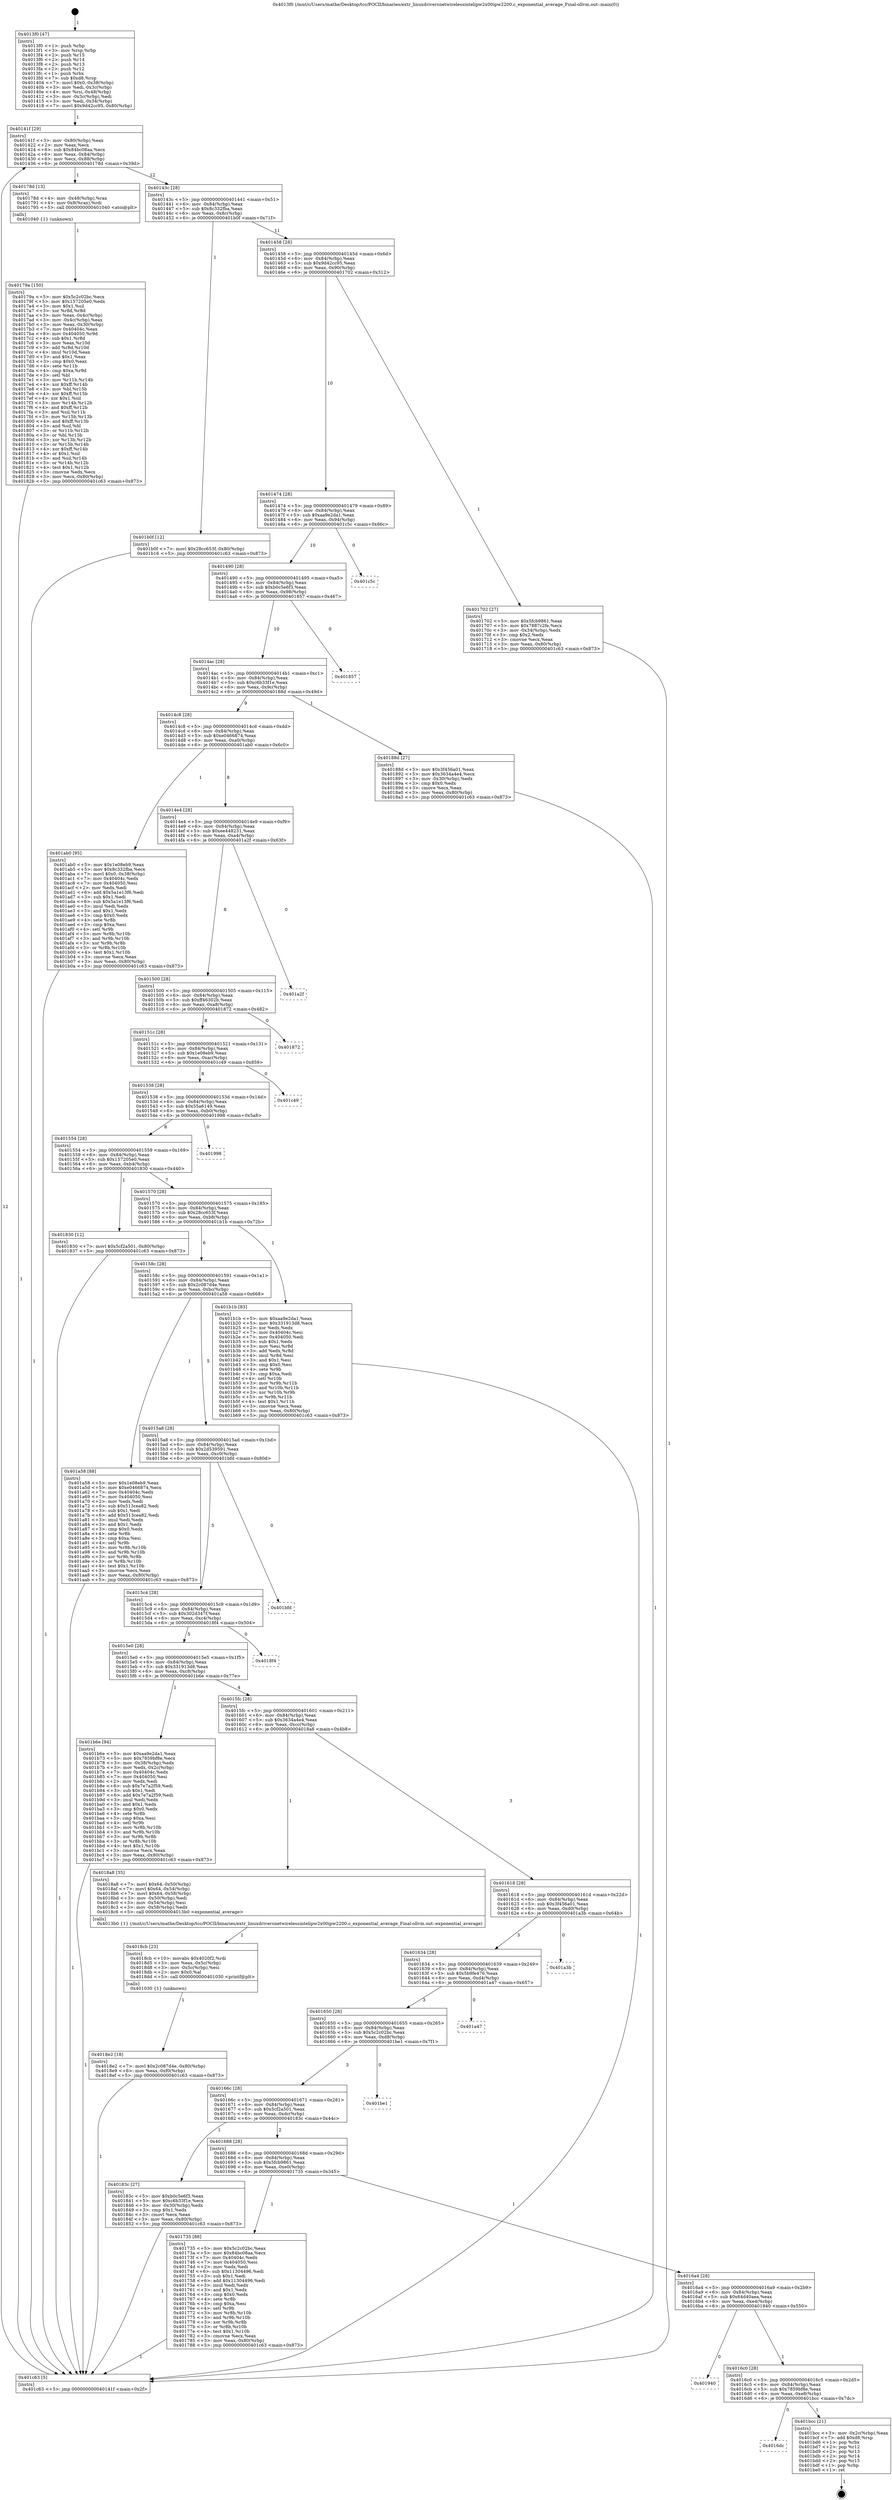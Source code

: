 digraph "0x4013f0" {
  label = "0x4013f0 (/mnt/c/Users/mathe/Desktop/tcc/POCII/binaries/extr_linuxdriversnetwirelessintelipw2x00ipw2200.c_exponential_average_Final-ollvm.out::main(0))"
  labelloc = "t"
  node[shape=record]

  Entry [label="",width=0.3,height=0.3,shape=circle,fillcolor=black,style=filled]
  "0x40141f" [label="{
     0x40141f [29]\l
     | [instrs]\l
     &nbsp;&nbsp;0x40141f \<+3\>: mov -0x80(%rbp),%eax\l
     &nbsp;&nbsp;0x401422 \<+2\>: mov %eax,%ecx\l
     &nbsp;&nbsp;0x401424 \<+6\>: sub $0x84bc08aa,%ecx\l
     &nbsp;&nbsp;0x40142a \<+6\>: mov %eax,-0x84(%rbp)\l
     &nbsp;&nbsp;0x401430 \<+6\>: mov %ecx,-0x88(%rbp)\l
     &nbsp;&nbsp;0x401436 \<+6\>: je 000000000040178d \<main+0x39d\>\l
  }"]
  "0x40178d" [label="{
     0x40178d [13]\l
     | [instrs]\l
     &nbsp;&nbsp;0x40178d \<+4\>: mov -0x48(%rbp),%rax\l
     &nbsp;&nbsp;0x401791 \<+4\>: mov 0x8(%rax),%rdi\l
     &nbsp;&nbsp;0x401795 \<+5\>: call 0000000000401040 \<atoi@plt\>\l
     | [calls]\l
     &nbsp;&nbsp;0x401040 \{1\} (unknown)\l
  }"]
  "0x40143c" [label="{
     0x40143c [28]\l
     | [instrs]\l
     &nbsp;&nbsp;0x40143c \<+5\>: jmp 0000000000401441 \<main+0x51\>\l
     &nbsp;&nbsp;0x401441 \<+6\>: mov -0x84(%rbp),%eax\l
     &nbsp;&nbsp;0x401447 \<+5\>: sub $0x8c332fba,%eax\l
     &nbsp;&nbsp;0x40144c \<+6\>: mov %eax,-0x8c(%rbp)\l
     &nbsp;&nbsp;0x401452 \<+6\>: je 0000000000401b0f \<main+0x71f\>\l
  }"]
  Exit [label="",width=0.3,height=0.3,shape=circle,fillcolor=black,style=filled,peripheries=2]
  "0x401b0f" [label="{
     0x401b0f [12]\l
     | [instrs]\l
     &nbsp;&nbsp;0x401b0f \<+7\>: movl $0x28cc653f,-0x80(%rbp)\l
     &nbsp;&nbsp;0x401b16 \<+5\>: jmp 0000000000401c63 \<main+0x873\>\l
  }"]
  "0x401458" [label="{
     0x401458 [28]\l
     | [instrs]\l
     &nbsp;&nbsp;0x401458 \<+5\>: jmp 000000000040145d \<main+0x6d\>\l
     &nbsp;&nbsp;0x40145d \<+6\>: mov -0x84(%rbp),%eax\l
     &nbsp;&nbsp;0x401463 \<+5\>: sub $0x9d42cc95,%eax\l
     &nbsp;&nbsp;0x401468 \<+6\>: mov %eax,-0x90(%rbp)\l
     &nbsp;&nbsp;0x40146e \<+6\>: je 0000000000401702 \<main+0x312\>\l
  }"]
  "0x4016dc" [label="{
     0x4016dc\l
  }", style=dashed]
  "0x401702" [label="{
     0x401702 [27]\l
     | [instrs]\l
     &nbsp;&nbsp;0x401702 \<+5\>: mov $0x5fcb9861,%eax\l
     &nbsp;&nbsp;0x401707 \<+5\>: mov $0x7887c2fe,%ecx\l
     &nbsp;&nbsp;0x40170c \<+3\>: mov -0x34(%rbp),%edx\l
     &nbsp;&nbsp;0x40170f \<+3\>: cmp $0x2,%edx\l
     &nbsp;&nbsp;0x401712 \<+3\>: cmovne %ecx,%eax\l
     &nbsp;&nbsp;0x401715 \<+3\>: mov %eax,-0x80(%rbp)\l
     &nbsp;&nbsp;0x401718 \<+5\>: jmp 0000000000401c63 \<main+0x873\>\l
  }"]
  "0x401474" [label="{
     0x401474 [28]\l
     | [instrs]\l
     &nbsp;&nbsp;0x401474 \<+5\>: jmp 0000000000401479 \<main+0x89\>\l
     &nbsp;&nbsp;0x401479 \<+6\>: mov -0x84(%rbp),%eax\l
     &nbsp;&nbsp;0x40147f \<+5\>: sub $0xaa9e2da1,%eax\l
     &nbsp;&nbsp;0x401484 \<+6\>: mov %eax,-0x94(%rbp)\l
     &nbsp;&nbsp;0x40148a \<+6\>: je 0000000000401c5c \<main+0x86c\>\l
  }"]
  "0x401c63" [label="{
     0x401c63 [5]\l
     | [instrs]\l
     &nbsp;&nbsp;0x401c63 \<+5\>: jmp 000000000040141f \<main+0x2f\>\l
  }"]
  "0x4013f0" [label="{
     0x4013f0 [47]\l
     | [instrs]\l
     &nbsp;&nbsp;0x4013f0 \<+1\>: push %rbp\l
     &nbsp;&nbsp;0x4013f1 \<+3\>: mov %rsp,%rbp\l
     &nbsp;&nbsp;0x4013f4 \<+2\>: push %r15\l
     &nbsp;&nbsp;0x4013f6 \<+2\>: push %r14\l
     &nbsp;&nbsp;0x4013f8 \<+2\>: push %r13\l
     &nbsp;&nbsp;0x4013fa \<+2\>: push %r12\l
     &nbsp;&nbsp;0x4013fc \<+1\>: push %rbx\l
     &nbsp;&nbsp;0x4013fd \<+7\>: sub $0xd8,%rsp\l
     &nbsp;&nbsp;0x401404 \<+7\>: movl $0x0,-0x38(%rbp)\l
     &nbsp;&nbsp;0x40140b \<+3\>: mov %edi,-0x3c(%rbp)\l
     &nbsp;&nbsp;0x40140e \<+4\>: mov %rsi,-0x48(%rbp)\l
     &nbsp;&nbsp;0x401412 \<+3\>: mov -0x3c(%rbp),%edi\l
     &nbsp;&nbsp;0x401415 \<+3\>: mov %edi,-0x34(%rbp)\l
     &nbsp;&nbsp;0x401418 \<+7\>: movl $0x9d42cc95,-0x80(%rbp)\l
  }"]
  "0x401bcc" [label="{
     0x401bcc [21]\l
     | [instrs]\l
     &nbsp;&nbsp;0x401bcc \<+3\>: mov -0x2c(%rbp),%eax\l
     &nbsp;&nbsp;0x401bcf \<+7\>: add $0xd8,%rsp\l
     &nbsp;&nbsp;0x401bd6 \<+1\>: pop %rbx\l
     &nbsp;&nbsp;0x401bd7 \<+2\>: pop %r12\l
     &nbsp;&nbsp;0x401bd9 \<+2\>: pop %r13\l
     &nbsp;&nbsp;0x401bdb \<+2\>: pop %r14\l
     &nbsp;&nbsp;0x401bdd \<+2\>: pop %r15\l
     &nbsp;&nbsp;0x401bdf \<+1\>: pop %rbp\l
     &nbsp;&nbsp;0x401be0 \<+1\>: ret\l
  }"]
  "0x401c5c" [label="{
     0x401c5c\l
  }", style=dashed]
  "0x401490" [label="{
     0x401490 [28]\l
     | [instrs]\l
     &nbsp;&nbsp;0x401490 \<+5\>: jmp 0000000000401495 \<main+0xa5\>\l
     &nbsp;&nbsp;0x401495 \<+6\>: mov -0x84(%rbp),%eax\l
     &nbsp;&nbsp;0x40149b \<+5\>: sub $0xb0c5e6f3,%eax\l
     &nbsp;&nbsp;0x4014a0 \<+6\>: mov %eax,-0x98(%rbp)\l
     &nbsp;&nbsp;0x4014a6 \<+6\>: je 0000000000401857 \<main+0x467\>\l
  }"]
  "0x4016c0" [label="{
     0x4016c0 [28]\l
     | [instrs]\l
     &nbsp;&nbsp;0x4016c0 \<+5\>: jmp 00000000004016c5 \<main+0x2d5\>\l
     &nbsp;&nbsp;0x4016c5 \<+6\>: mov -0x84(%rbp),%eax\l
     &nbsp;&nbsp;0x4016cb \<+5\>: sub $0x7859bf8e,%eax\l
     &nbsp;&nbsp;0x4016d0 \<+6\>: mov %eax,-0xe8(%rbp)\l
     &nbsp;&nbsp;0x4016d6 \<+6\>: je 0000000000401bcc \<main+0x7dc\>\l
  }"]
  "0x401857" [label="{
     0x401857\l
  }", style=dashed]
  "0x4014ac" [label="{
     0x4014ac [28]\l
     | [instrs]\l
     &nbsp;&nbsp;0x4014ac \<+5\>: jmp 00000000004014b1 \<main+0xc1\>\l
     &nbsp;&nbsp;0x4014b1 \<+6\>: mov -0x84(%rbp),%eax\l
     &nbsp;&nbsp;0x4014b7 \<+5\>: sub $0xc6b33f1e,%eax\l
     &nbsp;&nbsp;0x4014bc \<+6\>: mov %eax,-0x9c(%rbp)\l
     &nbsp;&nbsp;0x4014c2 \<+6\>: je 000000000040188d \<main+0x49d\>\l
  }"]
  "0x401940" [label="{
     0x401940\l
  }", style=dashed]
  "0x40188d" [label="{
     0x40188d [27]\l
     | [instrs]\l
     &nbsp;&nbsp;0x40188d \<+5\>: mov $0x3f456a01,%eax\l
     &nbsp;&nbsp;0x401892 \<+5\>: mov $0x3634a4e4,%ecx\l
     &nbsp;&nbsp;0x401897 \<+3\>: mov -0x30(%rbp),%edx\l
     &nbsp;&nbsp;0x40189a \<+3\>: cmp $0x0,%edx\l
     &nbsp;&nbsp;0x40189d \<+3\>: cmove %ecx,%eax\l
     &nbsp;&nbsp;0x4018a0 \<+3\>: mov %eax,-0x80(%rbp)\l
     &nbsp;&nbsp;0x4018a3 \<+5\>: jmp 0000000000401c63 \<main+0x873\>\l
  }"]
  "0x4014c8" [label="{
     0x4014c8 [28]\l
     | [instrs]\l
     &nbsp;&nbsp;0x4014c8 \<+5\>: jmp 00000000004014cd \<main+0xdd\>\l
     &nbsp;&nbsp;0x4014cd \<+6\>: mov -0x84(%rbp),%eax\l
     &nbsp;&nbsp;0x4014d3 \<+5\>: sub $0xe0466874,%eax\l
     &nbsp;&nbsp;0x4014d8 \<+6\>: mov %eax,-0xa0(%rbp)\l
     &nbsp;&nbsp;0x4014de \<+6\>: je 0000000000401ab0 \<main+0x6c0\>\l
  }"]
  "0x4018e2" [label="{
     0x4018e2 [18]\l
     | [instrs]\l
     &nbsp;&nbsp;0x4018e2 \<+7\>: movl $0x2c087d4e,-0x80(%rbp)\l
     &nbsp;&nbsp;0x4018e9 \<+6\>: mov %eax,-0xf0(%rbp)\l
     &nbsp;&nbsp;0x4018ef \<+5\>: jmp 0000000000401c63 \<main+0x873\>\l
  }"]
  "0x401ab0" [label="{
     0x401ab0 [95]\l
     | [instrs]\l
     &nbsp;&nbsp;0x401ab0 \<+5\>: mov $0x1e08eb9,%eax\l
     &nbsp;&nbsp;0x401ab5 \<+5\>: mov $0x8c332fba,%ecx\l
     &nbsp;&nbsp;0x401aba \<+7\>: movl $0x0,-0x38(%rbp)\l
     &nbsp;&nbsp;0x401ac1 \<+7\>: mov 0x40404c,%edx\l
     &nbsp;&nbsp;0x401ac8 \<+7\>: mov 0x404050,%esi\l
     &nbsp;&nbsp;0x401acf \<+2\>: mov %edx,%edi\l
     &nbsp;&nbsp;0x401ad1 \<+6\>: add $0x5a1e13f6,%edi\l
     &nbsp;&nbsp;0x401ad7 \<+3\>: sub $0x1,%edi\l
     &nbsp;&nbsp;0x401ada \<+6\>: sub $0x5a1e13f6,%edi\l
     &nbsp;&nbsp;0x401ae0 \<+3\>: imul %edi,%edx\l
     &nbsp;&nbsp;0x401ae3 \<+3\>: and $0x1,%edx\l
     &nbsp;&nbsp;0x401ae6 \<+3\>: cmp $0x0,%edx\l
     &nbsp;&nbsp;0x401ae9 \<+4\>: sete %r8b\l
     &nbsp;&nbsp;0x401aed \<+3\>: cmp $0xa,%esi\l
     &nbsp;&nbsp;0x401af0 \<+4\>: setl %r9b\l
     &nbsp;&nbsp;0x401af4 \<+3\>: mov %r8b,%r10b\l
     &nbsp;&nbsp;0x401af7 \<+3\>: and %r9b,%r10b\l
     &nbsp;&nbsp;0x401afa \<+3\>: xor %r9b,%r8b\l
     &nbsp;&nbsp;0x401afd \<+3\>: or %r8b,%r10b\l
     &nbsp;&nbsp;0x401b00 \<+4\>: test $0x1,%r10b\l
     &nbsp;&nbsp;0x401b04 \<+3\>: cmovne %ecx,%eax\l
     &nbsp;&nbsp;0x401b07 \<+3\>: mov %eax,-0x80(%rbp)\l
     &nbsp;&nbsp;0x401b0a \<+5\>: jmp 0000000000401c63 \<main+0x873\>\l
  }"]
  "0x4014e4" [label="{
     0x4014e4 [28]\l
     | [instrs]\l
     &nbsp;&nbsp;0x4014e4 \<+5\>: jmp 00000000004014e9 \<main+0xf9\>\l
     &nbsp;&nbsp;0x4014e9 \<+6\>: mov -0x84(%rbp),%eax\l
     &nbsp;&nbsp;0x4014ef \<+5\>: sub $0xee448231,%eax\l
     &nbsp;&nbsp;0x4014f4 \<+6\>: mov %eax,-0xa4(%rbp)\l
     &nbsp;&nbsp;0x4014fa \<+6\>: je 0000000000401a2f \<main+0x63f\>\l
  }"]
  "0x4018cb" [label="{
     0x4018cb [23]\l
     | [instrs]\l
     &nbsp;&nbsp;0x4018cb \<+10\>: movabs $0x4020f2,%rdi\l
     &nbsp;&nbsp;0x4018d5 \<+3\>: mov %eax,-0x5c(%rbp)\l
     &nbsp;&nbsp;0x4018d8 \<+3\>: mov -0x5c(%rbp),%esi\l
     &nbsp;&nbsp;0x4018db \<+2\>: mov $0x0,%al\l
     &nbsp;&nbsp;0x4018dd \<+5\>: call 0000000000401030 \<printf@plt\>\l
     | [calls]\l
     &nbsp;&nbsp;0x401030 \{1\} (unknown)\l
  }"]
  "0x401a2f" [label="{
     0x401a2f\l
  }", style=dashed]
  "0x401500" [label="{
     0x401500 [28]\l
     | [instrs]\l
     &nbsp;&nbsp;0x401500 \<+5\>: jmp 0000000000401505 \<main+0x115\>\l
     &nbsp;&nbsp;0x401505 \<+6\>: mov -0x84(%rbp),%eax\l
     &nbsp;&nbsp;0x40150b \<+5\>: sub $0xff46302b,%eax\l
     &nbsp;&nbsp;0x401510 \<+6\>: mov %eax,-0xa8(%rbp)\l
     &nbsp;&nbsp;0x401516 \<+6\>: je 0000000000401872 \<main+0x482\>\l
  }"]
  "0x40179a" [label="{
     0x40179a [150]\l
     | [instrs]\l
     &nbsp;&nbsp;0x40179a \<+5\>: mov $0x5c2c02bc,%ecx\l
     &nbsp;&nbsp;0x40179f \<+5\>: mov $0x157205e0,%edx\l
     &nbsp;&nbsp;0x4017a4 \<+3\>: mov $0x1,%sil\l
     &nbsp;&nbsp;0x4017a7 \<+3\>: xor %r8d,%r8d\l
     &nbsp;&nbsp;0x4017aa \<+3\>: mov %eax,-0x4c(%rbp)\l
     &nbsp;&nbsp;0x4017ad \<+3\>: mov -0x4c(%rbp),%eax\l
     &nbsp;&nbsp;0x4017b0 \<+3\>: mov %eax,-0x30(%rbp)\l
     &nbsp;&nbsp;0x4017b3 \<+7\>: mov 0x40404c,%eax\l
     &nbsp;&nbsp;0x4017ba \<+8\>: mov 0x404050,%r9d\l
     &nbsp;&nbsp;0x4017c2 \<+4\>: sub $0x1,%r8d\l
     &nbsp;&nbsp;0x4017c6 \<+3\>: mov %eax,%r10d\l
     &nbsp;&nbsp;0x4017c9 \<+3\>: add %r8d,%r10d\l
     &nbsp;&nbsp;0x4017cc \<+4\>: imul %r10d,%eax\l
     &nbsp;&nbsp;0x4017d0 \<+3\>: and $0x1,%eax\l
     &nbsp;&nbsp;0x4017d3 \<+3\>: cmp $0x0,%eax\l
     &nbsp;&nbsp;0x4017d6 \<+4\>: sete %r11b\l
     &nbsp;&nbsp;0x4017da \<+4\>: cmp $0xa,%r9d\l
     &nbsp;&nbsp;0x4017de \<+3\>: setl %bl\l
     &nbsp;&nbsp;0x4017e1 \<+3\>: mov %r11b,%r14b\l
     &nbsp;&nbsp;0x4017e4 \<+4\>: xor $0xff,%r14b\l
     &nbsp;&nbsp;0x4017e8 \<+3\>: mov %bl,%r15b\l
     &nbsp;&nbsp;0x4017eb \<+4\>: xor $0xff,%r15b\l
     &nbsp;&nbsp;0x4017ef \<+4\>: xor $0x1,%sil\l
     &nbsp;&nbsp;0x4017f3 \<+3\>: mov %r14b,%r12b\l
     &nbsp;&nbsp;0x4017f6 \<+4\>: and $0xff,%r12b\l
     &nbsp;&nbsp;0x4017fa \<+3\>: and %sil,%r11b\l
     &nbsp;&nbsp;0x4017fd \<+3\>: mov %r15b,%r13b\l
     &nbsp;&nbsp;0x401800 \<+4\>: and $0xff,%r13b\l
     &nbsp;&nbsp;0x401804 \<+3\>: and %sil,%bl\l
     &nbsp;&nbsp;0x401807 \<+3\>: or %r11b,%r12b\l
     &nbsp;&nbsp;0x40180a \<+3\>: or %bl,%r13b\l
     &nbsp;&nbsp;0x40180d \<+3\>: xor %r13b,%r12b\l
     &nbsp;&nbsp;0x401810 \<+3\>: or %r15b,%r14b\l
     &nbsp;&nbsp;0x401813 \<+4\>: xor $0xff,%r14b\l
     &nbsp;&nbsp;0x401817 \<+4\>: or $0x1,%sil\l
     &nbsp;&nbsp;0x40181b \<+3\>: and %sil,%r14b\l
     &nbsp;&nbsp;0x40181e \<+3\>: or %r14b,%r12b\l
     &nbsp;&nbsp;0x401821 \<+4\>: test $0x1,%r12b\l
     &nbsp;&nbsp;0x401825 \<+3\>: cmovne %edx,%ecx\l
     &nbsp;&nbsp;0x401828 \<+3\>: mov %ecx,-0x80(%rbp)\l
     &nbsp;&nbsp;0x40182b \<+5\>: jmp 0000000000401c63 \<main+0x873\>\l
  }"]
  "0x401872" [label="{
     0x401872\l
  }", style=dashed]
  "0x40151c" [label="{
     0x40151c [28]\l
     | [instrs]\l
     &nbsp;&nbsp;0x40151c \<+5\>: jmp 0000000000401521 \<main+0x131\>\l
     &nbsp;&nbsp;0x401521 \<+6\>: mov -0x84(%rbp),%eax\l
     &nbsp;&nbsp;0x401527 \<+5\>: sub $0x1e08eb9,%eax\l
     &nbsp;&nbsp;0x40152c \<+6\>: mov %eax,-0xac(%rbp)\l
     &nbsp;&nbsp;0x401532 \<+6\>: je 0000000000401c49 \<main+0x859\>\l
  }"]
  "0x4016a4" [label="{
     0x4016a4 [28]\l
     | [instrs]\l
     &nbsp;&nbsp;0x4016a4 \<+5\>: jmp 00000000004016a9 \<main+0x2b9\>\l
     &nbsp;&nbsp;0x4016a9 \<+6\>: mov -0x84(%rbp),%eax\l
     &nbsp;&nbsp;0x4016af \<+5\>: sub $0x64d40aea,%eax\l
     &nbsp;&nbsp;0x4016b4 \<+6\>: mov %eax,-0xe4(%rbp)\l
     &nbsp;&nbsp;0x4016ba \<+6\>: je 0000000000401940 \<main+0x550\>\l
  }"]
  "0x401c49" [label="{
     0x401c49\l
  }", style=dashed]
  "0x401538" [label="{
     0x401538 [28]\l
     | [instrs]\l
     &nbsp;&nbsp;0x401538 \<+5\>: jmp 000000000040153d \<main+0x14d\>\l
     &nbsp;&nbsp;0x40153d \<+6\>: mov -0x84(%rbp),%eax\l
     &nbsp;&nbsp;0x401543 \<+5\>: sub $0x55a6149,%eax\l
     &nbsp;&nbsp;0x401548 \<+6\>: mov %eax,-0xb0(%rbp)\l
     &nbsp;&nbsp;0x40154e \<+6\>: je 0000000000401998 \<main+0x5a8\>\l
  }"]
  "0x401735" [label="{
     0x401735 [88]\l
     | [instrs]\l
     &nbsp;&nbsp;0x401735 \<+5\>: mov $0x5c2c02bc,%eax\l
     &nbsp;&nbsp;0x40173a \<+5\>: mov $0x84bc08aa,%ecx\l
     &nbsp;&nbsp;0x40173f \<+7\>: mov 0x40404c,%edx\l
     &nbsp;&nbsp;0x401746 \<+7\>: mov 0x404050,%esi\l
     &nbsp;&nbsp;0x40174d \<+2\>: mov %edx,%edi\l
     &nbsp;&nbsp;0x40174f \<+6\>: sub $0x11304496,%edi\l
     &nbsp;&nbsp;0x401755 \<+3\>: sub $0x1,%edi\l
     &nbsp;&nbsp;0x401758 \<+6\>: add $0x11304496,%edi\l
     &nbsp;&nbsp;0x40175e \<+3\>: imul %edi,%edx\l
     &nbsp;&nbsp;0x401761 \<+3\>: and $0x1,%edx\l
     &nbsp;&nbsp;0x401764 \<+3\>: cmp $0x0,%edx\l
     &nbsp;&nbsp;0x401767 \<+4\>: sete %r8b\l
     &nbsp;&nbsp;0x40176b \<+3\>: cmp $0xa,%esi\l
     &nbsp;&nbsp;0x40176e \<+4\>: setl %r9b\l
     &nbsp;&nbsp;0x401772 \<+3\>: mov %r8b,%r10b\l
     &nbsp;&nbsp;0x401775 \<+3\>: and %r9b,%r10b\l
     &nbsp;&nbsp;0x401778 \<+3\>: xor %r9b,%r8b\l
     &nbsp;&nbsp;0x40177b \<+3\>: or %r8b,%r10b\l
     &nbsp;&nbsp;0x40177e \<+4\>: test $0x1,%r10b\l
     &nbsp;&nbsp;0x401782 \<+3\>: cmovne %ecx,%eax\l
     &nbsp;&nbsp;0x401785 \<+3\>: mov %eax,-0x80(%rbp)\l
     &nbsp;&nbsp;0x401788 \<+5\>: jmp 0000000000401c63 \<main+0x873\>\l
  }"]
  "0x401998" [label="{
     0x401998\l
  }", style=dashed]
  "0x401554" [label="{
     0x401554 [28]\l
     | [instrs]\l
     &nbsp;&nbsp;0x401554 \<+5\>: jmp 0000000000401559 \<main+0x169\>\l
     &nbsp;&nbsp;0x401559 \<+6\>: mov -0x84(%rbp),%eax\l
     &nbsp;&nbsp;0x40155f \<+5\>: sub $0x157205e0,%eax\l
     &nbsp;&nbsp;0x401564 \<+6\>: mov %eax,-0xb4(%rbp)\l
     &nbsp;&nbsp;0x40156a \<+6\>: je 0000000000401830 \<main+0x440\>\l
  }"]
  "0x401688" [label="{
     0x401688 [28]\l
     | [instrs]\l
     &nbsp;&nbsp;0x401688 \<+5\>: jmp 000000000040168d \<main+0x29d\>\l
     &nbsp;&nbsp;0x40168d \<+6\>: mov -0x84(%rbp),%eax\l
     &nbsp;&nbsp;0x401693 \<+5\>: sub $0x5fcb9861,%eax\l
     &nbsp;&nbsp;0x401698 \<+6\>: mov %eax,-0xe0(%rbp)\l
     &nbsp;&nbsp;0x40169e \<+6\>: je 0000000000401735 \<main+0x345\>\l
  }"]
  "0x401830" [label="{
     0x401830 [12]\l
     | [instrs]\l
     &nbsp;&nbsp;0x401830 \<+7\>: movl $0x5cf2a501,-0x80(%rbp)\l
     &nbsp;&nbsp;0x401837 \<+5\>: jmp 0000000000401c63 \<main+0x873\>\l
  }"]
  "0x401570" [label="{
     0x401570 [28]\l
     | [instrs]\l
     &nbsp;&nbsp;0x401570 \<+5\>: jmp 0000000000401575 \<main+0x185\>\l
     &nbsp;&nbsp;0x401575 \<+6\>: mov -0x84(%rbp),%eax\l
     &nbsp;&nbsp;0x40157b \<+5\>: sub $0x28cc653f,%eax\l
     &nbsp;&nbsp;0x401580 \<+6\>: mov %eax,-0xb8(%rbp)\l
     &nbsp;&nbsp;0x401586 \<+6\>: je 0000000000401b1b \<main+0x72b\>\l
  }"]
  "0x40183c" [label="{
     0x40183c [27]\l
     | [instrs]\l
     &nbsp;&nbsp;0x40183c \<+5\>: mov $0xb0c5e6f3,%eax\l
     &nbsp;&nbsp;0x401841 \<+5\>: mov $0xc6b33f1e,%ecx\l
     &nbsp;&nbsp;0x401846 \<+3\>: mov -0x30(%rbp),%edx\l
     &nbsp;&nbsp;0x401849 \<+3\>: cmp $0x1,%edx\l
     &nbsp;&nbsp;0x40184c \<+3\>: cmovl %ecx,%eax\l
     &nbsp;&nbsp;0x40184f \<+3\>: mov %eax,-0x80(%rbp)\l
     &nbsp;&nbsp;0x401852 \<+5\>: jmp 0000000000401c63 \<main+0x873\>\l
  }"]
  "0x401b1b" [label="{
     0x401b1b [83]\l
     | [instrs]\l
     &nbsp;&nbsp;0x401b1b \<+5\>: mov $0xaa9e2da1,%eax\l
     &nbsp;&nbsp;0x401b20 \<+5\>: mov $0x331913d8,%ecx\l
     &nbsp;&nbsp;0x401b25 \<+2\>: xor %edx,%edx\l
     &nbsp;&nbsp;0x401b27 \<+7\>: mov 0x40404c,%esi\l
     &nbsp;&nbsp;0x401b2e \<+7\>: mov 0x404050,%edi\l
     &nbsp;&nbsp;0x401b35 \<+3\>: sub $0x1,%edx\l
     &nbsp;&nbsp;0x401b38 \<+3\>: mov %esi,%r8d\l
     &nbsp;&nbsp;0x401b3b \<+3\>: add %edx,%r8d\l
     &nbsp;&nbsp;0x401b3e \<+4\>: imul %r8d,%esi\l
     &nbsp;&nbsp;0x401b42 \<+3\>: and $0x1,%esi\l
     &nbsp;&nbsp;0x401b45 \<+3\>: cmp $0x0,%esi\l
     &nbsp;&nbsp;0x401b48 \<+4\>: sete %r9b\l
     &nbsp;&nbsp;0x401b4c \<+3\>: cmp $0xa,%edi\l
     &nbsp;&nbsp;0x401b4f \<+4\>: setl %r10b\l
     &nbsp;&nbsp;0x401b53 \<+3\>: mov %r9b,%r11b\l
     &nbsp;&nbsp;0x401b56 \<+3\>: and %r10b,%r11b\l
     &nbsp;&nbsp;0x401b59 \<+3\>: xor %r10b,%r9b\l
     &nbsp;&nbsp;0x401b5c \<+3\>: or %r9b,%r11b\l
     &nbsp;&nbsp;0x401b5f \<+4\>: test $0x1,%r11b\l
     &nbsp;&nbsp;0x401b63 \<+3\>: cmovne %ecx,%eax\l
     &nbsp;&nbsp;0x401b66 \<+3\>: mov %eax,-0x80(%rbp)\l
     &nbsp;&nbsp;0x401b69 \<+5\>: jmp 0000000000401c63 \<main+0x873\>\l
  }"]
  "0x40158c" [label="{
     0x40158c [28]\l
     | [instrs]\l
     &nbsp;&nbsp;0x40158c \<+5\>: jmp 0000000000401591 \<main+0x1a1\>\l
     &nbsp;&nbsp;0x401591 \<+6\>: mov -0x84(%rbp),%eax\l
     &nbsp;&nbsp;0x401597 \<+5\>: sub $0x2c087d4e,%eax\l
     &nbsp;&nbsp;0x40159c \<+6\>: mov %eax,-0xbc(%rbp)\l
     &nbsp;&nbsp;0x4015a2 \<+6\>: je 0000000000401a58 \<main+0x668\>\l
  }"]
  "0x40166c" [label="{
     0x40166c [28]\l
     | [instrs]\l
     &nbsp;&nbsp;0x40166c \<+5\>: jmp 0000000000401671 \<main+0x281\>\l
     &nbsp;&nbsp;0x401671 \<+6\>: mov -0x84(%rbp),%eax\l
     &nbsp;&nbsp;0x401677 \<+5\>: sub $0x5cf2a501,%eax\l
     &nbsp;&nbsp;0x40167c \<+6\>: mov %eax,-0xdc(%rbp)\l
     &nbsp;&nbsp;0x401682 \<+6\>: je 000000000040183c \<main+0x44c\>\l
  }"]
  "0x401a58" [label="{
     0x401a58 [88]\l
     | [instrs]\l
     &nbsp;&nbsp;0x401a58 \<+5\>: mov $0x1e08eb9,%eax\l
     &nbsp;&nbsp;0x401a5d \<+5\>: mov $0xe0466874,%ecx\l
     &nbsp;&nbsp;0x401a62 \<+7\>: mov 0x40404c,%edx\l
     &nbsp;&nbsp;0x401a69 \<+7\>: mov 0x404050,%esi\l
     &nbsp;&nbsp;0x401a70 \<+2\>: mov %edx,%edi\l
     &nbsp;&nbsp;0x401a72 \<+6\>: sub $0x513cea82,%edi\l
     &nbsp;&nbsp;0x401a78 \<+3\>: sub $0x1,%edi\l
     &nbsp;&nbsp;0x401a7b \<+6\>: add $0x513cea82,%edi\l
     &nbsp;&nbsp;0x401a81 \<+3\>: imul %edi,%edx\l
     &nbsp;&nbsp;0x401a84 \<+3\>: and $0x1,%edx\l
     &nbsp;&nbsp;0x401a87 \<+3\>: cmp $0x0,%edx\l
     &nbsp;&nbsp;0x401a8a \<+4\>: sete %r8b\l
     &nbsp;&nbsp;0x401a8e \<+3\>: cmp $0xa,%esi\l
     &nbsp;&nbsp;0x401a91 \<+4\>: setl %r9b\l
     &nbsp;&nbsp;0x401a95 \<+3\>: mov %r8b,%r10b\l
     &nbsp;&nbsp;0x401a98 \<+3\>: and %r9b,%r10b\l
     &nbsp;&nbsp;0x401a9b \<+3\>: xor %r9b,%r8b\l
     &nbsp;&nbsp;0x401a9e \<+3\>: or %r8b,%r10b\l
     &nbsp;&nbsp;0x401aa1 \<+4\>: test $0x1,%r10b\l
     &nbsp;&nbsp;0x401aa5 \<+3\>: cmovne %ecx,%eax\l
     &nbsp;&nbsp;0x401aa8 \<+3\>: mov %eax,-0x80(%rbp)\l
     &nbsp;&nbsp;0x401aab \<+5\>: jmp 0000000000401c63 \<main+0x873\>\l
  }"]
  "0x4015a8" [label="{
     0x4015a8 [28]\l
     | [instrs]\l
     &nbsp;&nbsp;0x4015a8 \<+5\>: jmp 00000000004015ad \<main+0x1bd\>\l
     &nbsp;&nbsp;0x4015ad \<+6\>: mov -0x84(%rbp),%eax\l
     &nbsp;&nbsp;0x4015b3 \<+5\>: sub $0x2d539591,%eax\l
     &nbsp;&nbsp;0x4015b8 \<+6\>: mov %eax,-0xc0(%rbp)\l
     &nbsp;&nbsp;0x4015be \<+6\>: je 0000000000401bfd \<main+0x80d\>\l
  }"]
  "0x401be1" [label="{
     0x401be1\l
  }", style=dashed]
  "0x401bfd" [label="{
     0x401bfd\l
  }", style=dashed]
  "0x4015c4" [label="{
     0x4015c4 [28]\l
     | [instrs]\l
     &nbsp;&nbsp;0x4015c4 \<+5\>: jmp 00000000004015c9 \<main+0x1d9\>\l
     &nbsp;&nbsp;0x4015c9 \<+6\>: mov -0x84(%rbp),%eax\l
     &nbsp;&nbsp;0x4015cf \<+5\>: sub $0x302d347f,%eax\l
     &nbsp;&nbsp;0x4015d4 \<+6\>: mov %eax,-0xc4(%rbp)\l
     &nbsp;&nbsp;0x4015da \<+6\>: je 00000000004018f4 \<main+0x504\>\l
  }"]
  "0x401650" [label="{
     0x401650 [28]\l
     | [instrs]\l
     &nbsp;&nbsp;0x401650 \<+5\>: jmp 0000000000401655 \<main+0x265\>\l
     &nbsp;&nbsp;0x401655 \<+6\>: mov -0x84(%rbp),%eax\l
     &nbsp;&nbsp;0x40165b \<+5\>: sub $0x5c2c02bc,%eax\l
     &nbsp;&nbsp;0x401660 \<+6\>: mov %eax,-0xd8(%rbp)\l
     &nbsp;&nbsp;0x401666 \<+6\>: je 0000000000401be1 \<main+0x7f1\>\l
  }"]
  "0x4018f4" [label="{
     0x4018f4\l
  }", style=dashed]
  "0x4015e0" [label="{
     0x4015e0 [28]\l
     | [instrs]\l
     &nbsp;&nbsp;0x4015e0 \<+5\>: jmp 00000000004015e5 \<main+0x1f5\>\l
     &nbsp;&nbsp;0x4015e5 \<+6\>: mov -0x84(%rbp),%eax\l
     &nbsp;&nbsp;0x4015eb \<+5\>: sub $0x331913d8,%eax\l
     &nbsp;&nbsp;0x4015f0 \<+6\>: mov %eax,-0xc8(%rbp)\l
     &nbsp;&nbsp;0x4015f6 \<+6\>: je 0000000000401b6e \<main+0x77e\>\l
  }"]
  "0x401a47" [label="{
     0x401a47\l
  }", style=dashed]
  "0x401b6e" [label="{
     0x401b6e [94]\l
     | [instrs]\l
     &nbsp;&nbsp;0x401b6e \<+5\>: mov $0xaa9e2da1,%eax\l
     &nbsp;&nbsp;0x401b73 \<+5\>: mov $0x7859bf8e,%ecx\l
     &nbsp;&nbsp;0x401b78 \<+3\>: mov -0x38(%rbp),%edx\l
     &nbsp;&nbsp;0x401b7b \<+3\>: mov %edx,-0x2c(%rbp)\l
     &nbsp;&nbsp;0x401b7e \<+7\>: mov 0x40404c,%edx\l
     &nbsp;&nbsp;0x401b85 \<+7\>: mov 0x404050,%esi\l
     &nbsp;&nbsp;0x401b8c \<+2\>: mov %edx,%edi\l
     &nbsp;&nbsp;0x401b8e \<+6\>: sub $0x7e7a2f59,%edi\l
     &nbsp;&nbsp;0x401b94 \<+3\>: sub $0x1,%edi\l
     &nbsp;&nbsp;0x401b97 \<+6\>: add $0x7e7a2f59,%edi\l
     &nbsp;&nbsp;0x401b9d \<+3\>: imul %edi,%edx\l
     &nbsp;&nbsp;0x401ba0 \<+3\>: and $0x1,%edx\l
     &nbsp;&nbsp;0x401ba3 \<+3\>: cmp $0x0,%edx\l
     &nbsp;&nbsp;0x401ba6 \<+4\>: sete %r8b\l
     &nbsp;&nbsp;0x401baa \<+3\>: cmp $0xa,%esi\l
     &nbsp;&nbsp;0x401bad \<+4\>: setl %r9b\l
     &nbsp;&nbsp;0x401bb1 \<+3\>: mov %r8b,%r10b\l
     &nbsp;&nbsp;0x401bb4 \<+3\>: and %r9b,%r10b\l
     &nbsp;&nbsp;0x401bb7 \<+3\>: xor %r9b,%r8b\l
     &nbsp;&nbsp;0x401bba \<+3\>: or %r8b,%r10b\l
     &nbsp;&nbsp;0x401bbd \<+4\>: test $0x1,%r10b\l
     &nbsp;&nbsp;0x401bc1 \<+3\>: cmovne %ecx,%eax\l
     &nbsp;&nbsp;0x401bc4 \<+3\>: mov %eax,-0x80(%rbp)\l
     &nbsp;&nbsp;0x401bc7 \<+5\>: jmp 0000000000401c63 \<main+0x873\>\l
  }"]
  "0x4015fc" [label="{
     0x4015fc [28]\l
     | [instrs]\l
     &nbsp;&nbsp;0x4015fc \<+5\>: jmp 0000000000401601 \<main+0x211\>\l
     &nbsp;&nbsp;0x401601 \<+6\>: mov -0x84(%rbp),%eax\l
     &nbsp;&nbsp;0x401607 \<+5\>: sub $0x3634a4e4,%eax\l
     &nbsp;&nbsp;0x40160c \<+6\>: mov %eax,-0xcc(%rbp)\l
     &nbsp;&nbsp;0x401612 \<+6\>: je 00000000004018a8 \<main+0x4b8\>\l
  }"]
  "0x401634" [label="{
     0x401634 [28]\l
     | [instrs]\l
     &nbsp;&nbsp;0x401634 \<+5\>: jmp 0000000000401639 \<main+0x249\>\l
     &nbsp;&nbsp;0x401639 \<+6\>: mov -0x84(%rbp),%eax\l
     &nbsp;&nbsp;0x40163f \<+5\>: sub $0x5b9fe476,%eax\l
     &nbsp;&nbsp;0x401644 \<+6\>: mov %eax,-0xd4(%rbp)\l
     &nbsp;&nbsp;0x40164a \<+6\>: je 0000000000401a47 \<main+0x657\>\l
  }"]
  "0x4018a8" [label="{
     0x4018a8 [35]\l
     | [instrs]\l
     &nbsp;&nbsp;0x4018a8 \<+7\>: movl $0x64,-0x50(%rbp)\l
     &nbsp;&nbsp;0x4018af \<+7\>: movl $0x64,-0x54(%rbp)\l
     &nbsp;&nbsp;0x4018b6 \<+7\>: movl $0x64,-0x58(%rbp)\l
     &nbsp;&nbsp;0x4018bd \<+3\>: mov -0x50(%rbp),%edi\l
     &nbsp;&nbsp;0x4018c0 \<+3\>: mov -0x54(%rbp),%esi\l
     &nbsp;&nbsp;0x4018c3 \<+3\>: mov -0x58(%rbp),%edx\l
     &nbsp;&nbsp;0x4018c6 \<+5\>: call 00000000004013b0 \<exponential_average\>\l
     | [calls]\l
     &nbsp;&nbsp;0x4013b0 \{1\} (/mnt/c/Users/mathe/Desktop/tcc/POCII/binaries/extr_linuxdriversnetwirelessintelipw2x00ipw2200.c_exponential_average_Final-ollvm.out::exponential_average)\l
  }"]
  "0x401618" [label="{
     0x401618 [28]\l
     | [instrs]\l
     &nbsp;&nbsp;0x401618 \<+5\>: jmp 000000000040161d \<main+0x22d\>\l
     &nbsp;&nbsp;0x40161d \<+6\>: mov -0x84(%rbp),%eax\l
     &nbsp;&nbsp;0x401623 \<+5\>: sub $0x3f456a01,%eax\l
     &nbsp;&nbsp;0x401628 \<+6\>: mov %eax,-0xd0(%rbp)\l
     &nbsp;&nbsp;0x40162e \<+6\>: je 0000000000401a3b \<main+0x64b\>\l
  }"]
  "0x401a3b" [label="{
     0x401a3b\l
  }", style=dashed]
  Entry -> "0x4013f0" [label=" 1"]
  "0x40141f" -> "0x40178d" [label=" 1"]
  "0x40141f" -> "0x40143c" [label=" 12"]
  "0x401bcc" -> Exit [label=" 1"]
  "0x40143c" -> "0x401b0f" [label=" 1"]
  "0x40143c" -> "0x401458" [label=" 11"]
  "0x4016c0" -> "0x4016dc" [label=" 0"]
  "0x401458" -> "0x401702" [label=" 1"]
  "0x401458" -> "0x401474" [label=" 10"]
  "0x401702" -> "0x401c63" [label=" 1"]
  "0x4013f0" -> "0x40141f" [label=" 1"]
  "0x401c63" -> "0x40141f" [label=" 12"]
  "0x4016c0" -> "0x401bcc" [label=" 1"]
  "0x401474" -> "0x401c5c" [label=" 0"]
  "0x401474" -> "0x401490" [label=" 10"]
  "0x4016a4" -> "0x4016c0" [label=" 1"]
  "0x401490" -> "0x401857" [label=" 0"]
  "0x401490" -> "0x4014ac" [label=" 10"]
  "0x4016a4" -> "0x401940" [label=" 0"]
  "0x4014ac" -> "0x40188d" [label=" 1"]
  "0x4014ac" -> "0x4014c8" [label=" 9"]
  "0x401b6e" -> "0x401c63" [label=" 1"]
  "0x4014c8" -> "0x401ab0" [label=" 1"]
  "0x4014c8" -> "0x4014e4" [label=" 8"]
  "0x401b1b" -> "0x401c63" [label=" 1"]
  "0x4014e4" -> "0x401a2f" [label=" 0"]
  "0x4014e4" -> "0x401500" [label=" 8"]
  "0x401b0f" -> "0x401c63" [label=" 1"]
  "0x401500" -> "0x401872" [label=" 0"]
  "0x401500" -> "0x40151c" [label=" 8"]
  "0x401ab0" -> "0x401c63" [label=" 1"]
  "0x40151c" -> "0x401c49" [label=" 0"]
  "0x40151c" -> "0x401538" [label=" 8"]
  "0x401a58" -> "0x401c63" [label=" 1"]
  "0x401538" -> "0x401998" [label=" 0"]
  "0x401538" -> "0x401554" [label=" 8"]
  "0x4018e2" -> "0x401c63" [label=" 1"]
  "0x401554" -> "0x401830" [label=" 1"]
  "0x401554" -> "0x401570" [label=" 7"]
  "0x4018a8" -> "0x4018cb" [label=" 1"]
  "0x401570" -> "0x401b1b" [label=" 1"]
  "0x401570" -> "0x40158c" [label=" 6"]
  "0x40188d" -> "0x401c63" [label=" 1"]
  "0x40158c" -> "0x401a58" [label=" 1"]
  "0x40158c" -> "0x4015a8" [label=" 5"]
  "0x401830" -> "0x401c63" [label=" 1"]
  "0x4015a8" -> "0x401bfd" [label=" 0"]
  "0x4015a8" -> "0x4015c4" [label=" 5"]
  "0x40179a" -> "0x401c63" [label=" 1"]
  "0x4015c4" -> "0x4018f4" [label=" 0"]
  "0x4015c4" -> "0x4015e0" [label=" 5"]
  "0x401735" -> "0x401c63" [label=" 1"]
  "0x4015e0" -> "0x401b6e" [label=" 1"]
  "0x4015e0" -> "0x4015fc" [label=" 4"]
  "0x401688" -> "0x4016a4" [label=" 1"]
  "0x4015fc" -> "0x4018a8" [label=" 1"]
  "0x4015fc" -> "0x401618" [label=" 3"]
  "0x4018cb" -> "0x4018e2" [label=" 1"]
  "0x401618" -> "0x401a3b" [label=" 0"]
  "0x401618" -> "0x401634" [label=" 3"]
  "0x401688" -> "0x401735" [label=" 1"]
  "0x401634" -> "0x401a47" [label=" 0"]
  "0x401634" -> "0x401650" [label=" 3"]
  "0x40178d" -> "0x40179a" [label=" 1"]
  "0x401650" -> "0x401be1" [label=" 0"]
  "0x401650" -> "0x40166c" [label=" 3"]
  "0x40183c" -> "0x401c63" [label=" 1"]
  "0x40166c" -> "0x40183c" [label=" 1"]
  "0x40166c" -> "0x401688" [label=" 2"]
}
